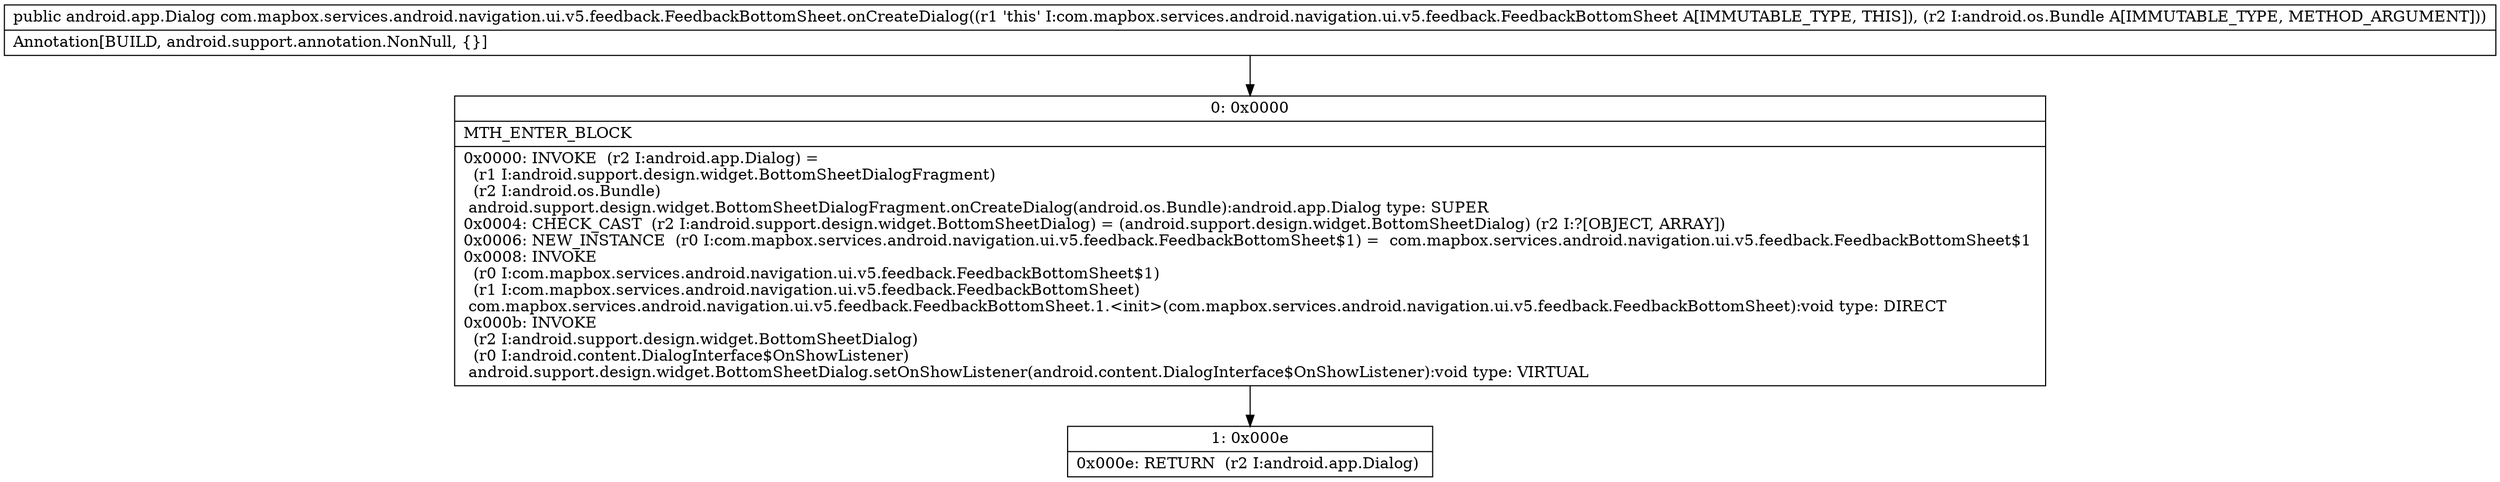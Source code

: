 digraph "CFG forcom.mapbox.services.android.navigation.ui.v5.feedback.FeedbackBottomSheet.onCreateDialog(Landroid\/os\/Bundle;)Landroid\/app\/Dialog;" {
Node_0 [shape=record,label="{0\:\ 0x0000|MTH_ENTER_BLOCK\l|0x0000: INVOKE  (r2 I:android.app.Dialog) = \l  (r1 I:android.support.design.widget.BottomSheetDialogFragment)\l  (r2 I:android.os.Bundle)\l android.support.design.widget.BottomSheetDialogFragment.onCreateDialog(android.os.Bundle):android.app.Dialog type: SUPER \l0x0004: CHECK_CAST  (r2 I:android.support.design.widget.BottomSheetDialog) = (android.support.design.widget.BottomSheetDialog) (r2 I:?[OBJECT, ARRAY]) \l0x0006: NEW_INSTANCE  (r0 I:com.mapbox.services.android.navigation.ui.v5.feedback.FeedbackBottomSheet$1) =  com.mapbox.services.android.navigation.ui.v5.feedback.FeedbackBottomSheet$1 \l0x0008: INVOKE  \l  (r0 I:com.mapbox.services.android.navigation.ui.v5.feedback.FeedbackBottomSheet$1)\l  (r1 I:com.mapbox.services.android.navigation.ui.v5.feedback.FeedbackBottomSheet)\l com.mapbox.services.android.navigation.ui.v5.feedback.FeedbackBottomSheet.1.\<init\>(com.mapbox.services.android.navigation.ui.v5.feedback.FeedbackBottomSheet):void type: DIRECT \l0x000b: INVOKE  \l  (r2 I:android.support.design.widget.BottomSheetDialog)\l  (r0 I:android.content.DialogInterface$OnShowListener)\l android.support.design.widget.BottomSheetDialog.setOnShowListener(android.content.DialogInterface$OnShowListener):void type: VIRTUAL \l}"];
Node_1 [shape=record,label="{1\:\ 0x000e|0x000e: RETURN  (r2 I:android.app.Dialog) \l}"];
MethodNode[shape=record,label="{public android.app.Dialog com.mapbox.services.android.navigation.ui.v5.feedback.FeedbackBottomSheet.onCreateDialog((r1 'this' I:com.mapbox.services.android.navigation.ui.v5.feedback.FeedbackBottomSheet A[IMMUTABLE_TYPE, THIS]), (r2 I:android.os.Bundle A[IMMUTABLE_TYPE, METHOD_ARGUMENT]))  | Annotation[BUILD, android.support.annotation.NonNull, \{\}]\l}"];
MethodNode -> Node_0;
Node_0 -> Node_1;
}

